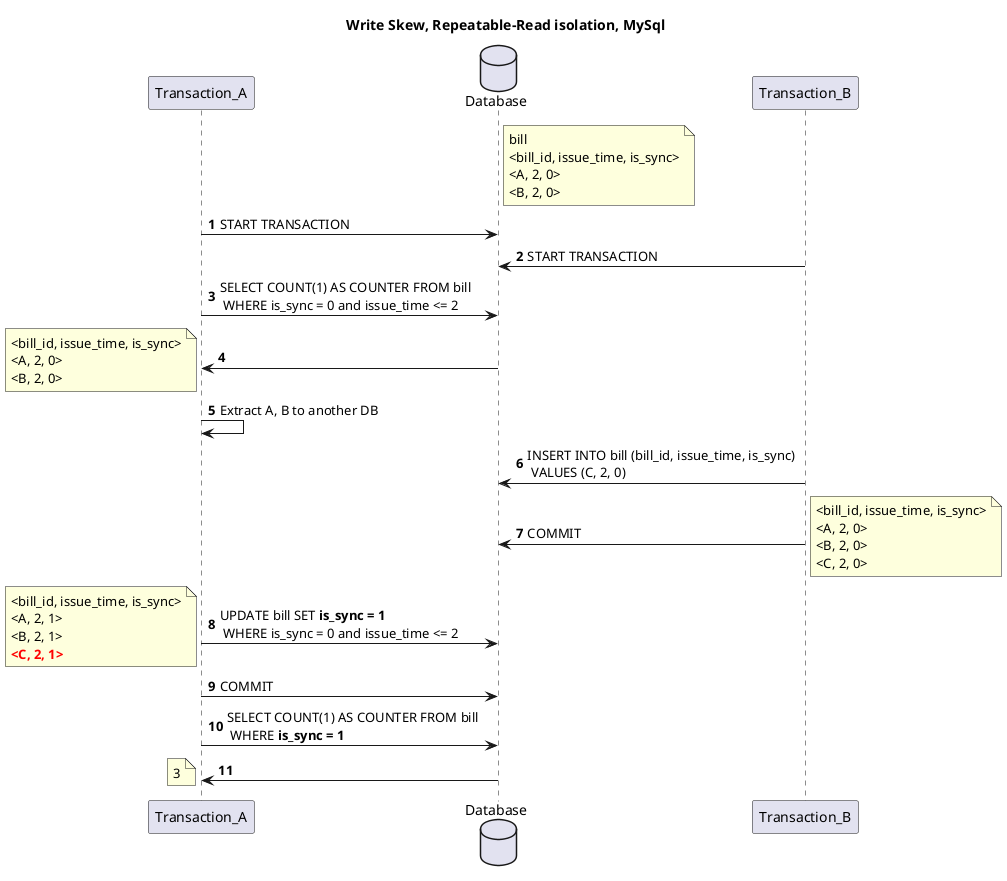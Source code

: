 @startuml
'https://plantuml.com/sequence-diagram
title Write Skew, Repeatable-Read isolation, MySql

participant Transaction_A as tranA
database Database as DB
participant Transaction_B as tranB

autonumber
note right of DB
bill
<bill_id, issue_time, is_sync>
<A, 2, 0>
<B, 2, 0>
end note

tranA -> DB : START TRANSACTION
tranB -> DB : START TRANSACTION
tranA -> DB : SELECT COUNT(1) AS COUNTER FROM bill \n WHERE is_sync = 0 and issue_time <= 2
DB -> tranA
note left
<bill_id, issue_time, is_sync>
<A, 2, 0>
<B, 2, 0>
end note
tranA -> tranA : Extract A, B to another DB

tranB -> DB : INSERT INTO bill (bill_id, issue_time, is_sync) \n VALUES (C, 2, 0)
tranB -> DB : COMMIT
note right
<bill_id, issue_time, is_sync>
<A, 2, 0>
<B, 2, 0>
<C, 2, 0>
end note

tranA -> DB : UPDATE bill SET <b>is_sync = 1 \n WHERE is_sync = 0 and issue_time <= 2
note left
<bill_id, issue_time, is_sync>
<A, 2, 1>
<B, 2, 1>
<font color=red><b><C, 2, 1></b>
end note
tranA -> DB : COMMIT
tranA -> DB : SELECT COUNT(1) AS COUNTER FROM bill \n WHERE <b>is_sync = 1
DB -> tranA
note left
3
end note
@enduml
